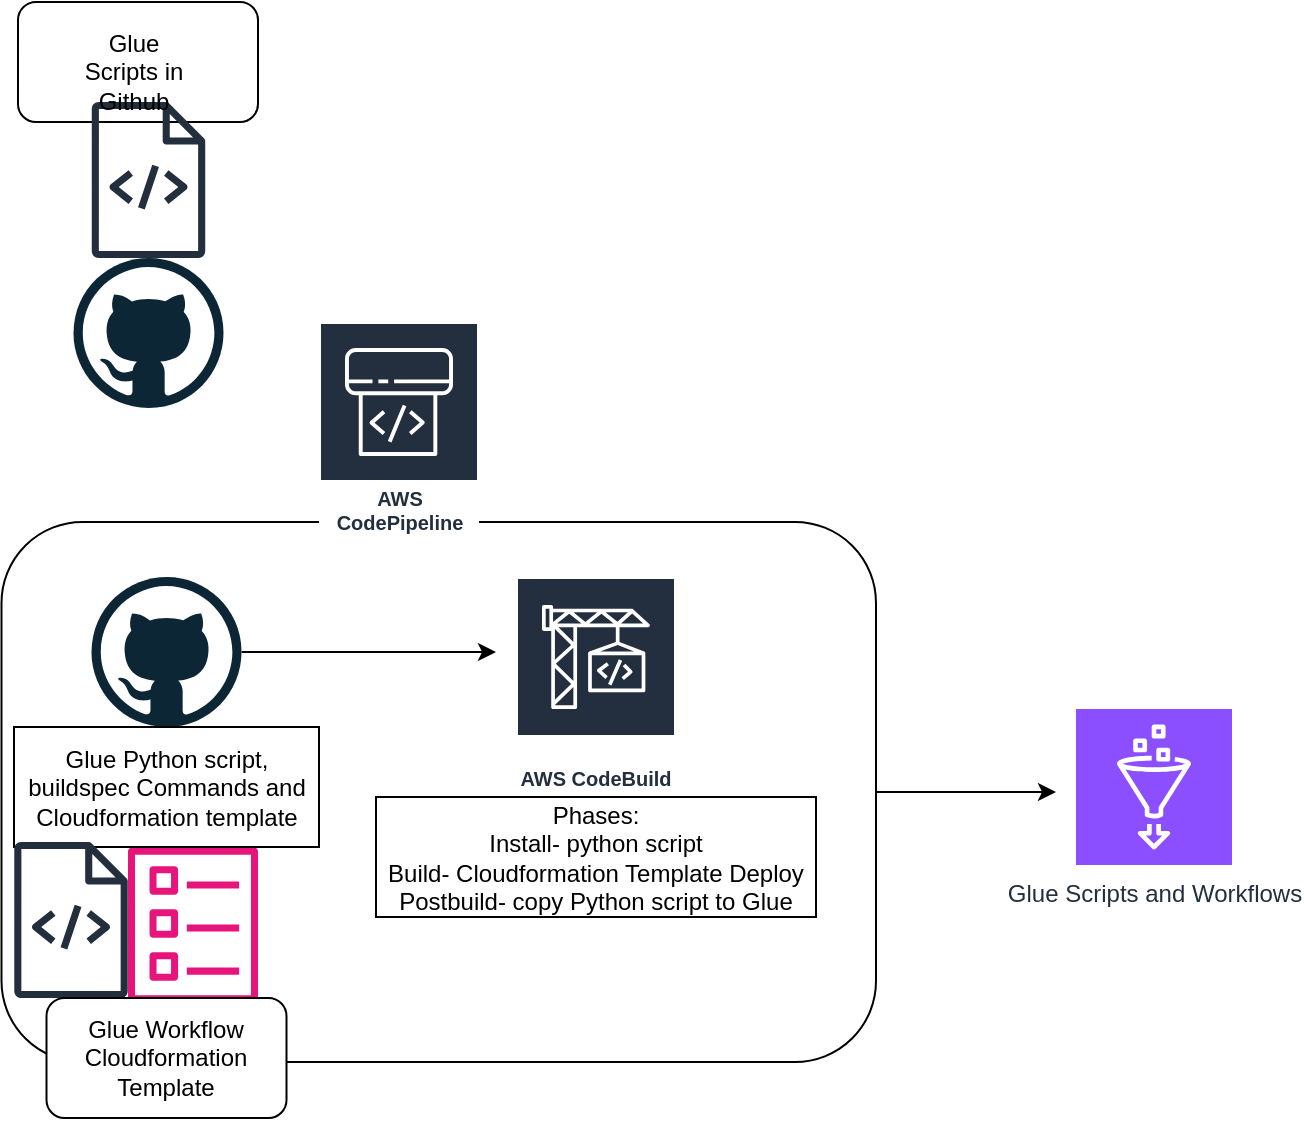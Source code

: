 <mxfile version="24.0.0" type="github">
  <diagram name="Page-1" id="hjqz-s7agjdwuwA-WYH3">
    <mxGraphModel dx="1372" dy="1846" grid="1" gridSize="10" guides="1" tooltips="1" connect="1" arrows="1" fold="1" page="1" pageScale="1" pageWidth="850" pageHeight="1100" math="0" shadow="0">
      <root>
        <mxCell id="0" />
        <mxCell id="1" parent="0" />
        <mxCell id="yojlliRYT3ahLuMwwNW5-14" value="" style="rounded=1;whiteSpace=wrap;html=1;" vertex="1" parent="1">
          <mxGeometry x="51" y="-80" width="120" height="60" as="geometry" />
        </mxCell>
        <mxCell id="yojlliRYT3ahLuMwwNW5-18" style="edgeStyle=orthogonalEdgeStyle;rounded=0;orthogonalLoop=1;jettySize=auto;html=1;" edge="1" parent="1" source="yojlliRYT3ahLuMwwNW5-10">
          <mxGeometry relative="1" as="geometry">
            <mxPoint x="570" y="315" as="targetPoint" />
          </mxGeometry>
        </mxCell>
        <mxCell id="yojlliRYT3ahLuMwwNW5-10" value="" style="rounded=1;whiteSpace=wrap;html=1;" vertex="1" parent="1">
          <mxGeometry x="42.75" y="180" width="437.25" height="270" as="geometry" />
        </mxCell>
        <mxCell id="yojlliRYT3ahLuMwwNW5-1" value="AWS CodeBuild" style="sketch=0;outlineConnect=0;fontColor=#232F3E;gradientColor=none;strokeColor=#ffffff;fillColor=#232F3E;dashed=0;verticalLabelPosition=middle;verticalAlign=bottom;align=center;html=1;whiteSpace=wrap;fontSize=10;fontStyle=1;spacing=3;shape=mxgraph.aws4.productIcon;prIcon=mxgraph.aws4.codebuild;" vertex="1" parent="1">
          <mxGeometry x="300" y="207.5" width="80" height="110" as="geometry" />
        </mxCell>
        <mxCell id="yojlliRYT3ahLuMwwNW5-2" value="" style="sketch=0;outlineConnect=0;fontColor=#232F3E;gradientColor=none;fillColor=#E7157B;strokeColor=none;dashed=0;verticalLabelPosition=bottom;verticalAlign=top;align=center;html=1;fontSize=12;fontStyle=0;aspect=fixed;pointerEvents=1;shape=mxgraph.aws4.template;" vertex="1" parent="1">
          <mxGeometry x="106" y="342.5" width="65" height="78" as="geometry" />
        </mxCell>
        <mxCell id="yojlliRYT3ahLuMwwNW5-9" style="edgeStyle=orthogonalEdgeStyle;rounded=0;orthogonalLoop=1;jettySize=auto;html=1;" edge="1" parent="1" source="yojlliRYT3ahLuMwwNW5-3">
          <mxGeometry relative="1" as="geometry">
            <mxPoint x="290" y="245" as="targetPoint" />
          </mxGeometry>
        </mxCell>
        <mxCell id="yojlliRYT3ahLuMwwNW5-3" value="" style="dashed=0;outlineConnect=0;html=1;align=center;labelPosition=center;verticalLabelPosition=bottom;verticalAlign=top;shape=mxgraph.weblogos.github" vertex="1" parent="1">
          <mxGeometry x="87.75" y="207.5" width="75" height="75" as="geometry" />
        </mxCell>
        <mxCell id="yojlliRYT3ahLuMwwNW5-4" value="Glue Python script, buildspec Commands and Cloudformation template" style="rounded=0;whiteSpace=wrap;html=1;" vertex="1" parent="1">
          <mxGeometry x="49" y="282.5" width="152.5" height="60" as="geometry" />
        </mxCell>
        <mxCell id="yojlliRYT3ahLuMwwNW5-5" value="&lt;div&gt;Phases:&lt;/div&gt;&lt;div&gt;Install- python script&lt;/div&gt;&lt;div&gt;Build- Cloudformation Template Deploy&lt;br&gt;&lt;/div&gt;&lt;div&gt;Postbuild- copy Python script to Glue&lt;br&gt;&lt;/div&gt;" style="rounded=0;whiteSpace=wrap;html=1;" vertex="1" parent="1">
          <mxGeometry x="230" y="317.5" width="220" height="60" as="geometry" />
        </mxCell>
        <mxCell id="yojlliRYT3ahLuMwwNW5-6" value="" style="sketch=0;outlineConnect=0;fontColor=#232F3E;gradientColor=none;fillColor=#232F3D;strokeColor=none;dashed=0;verticalLabelPosition=bottom;verticalAlign=top;align=center;html=1;fontSize=12;fontStyle=0;aspect=fixed;pointerEvents=1;shape=mxgraph.aws4.source_code;" vertex="1" parent="1">
          <mxGeometry x="49" y="340" width="57" height="78" as="geometry" />
        </mxCell>
        <mxCell id="yojlliRYT3ahLuMwwNW5-8" value="AWS CodePipeline" style="sketch=0;outlineConnect=0;fontColor=#232F3E;gradientColor=none;strokeColor=#ffffff;fillColor=#232F3E;dashed=0;verticalLabelPosition=middle;verticalAlign=bottom;align=center;html=1;whiteSpace=wrap;fontSize=10;fontStyle=1;spacing=3;shape=mxgraph.aws4.productIcon;prIcon=mxgraph.aws4.codepipeline;" vertex="1" parent="1">
          <mxGeometry x="201.5" y="80" width="80" height="110" as="geometry" />
        </mxCell>
        <mxCell id="yojlliRYT3ahLuMwwNW5-11" value="" style="dashed=0;outlineConnect=0;html=1;align=center;labelPosition=center;verticalLabelPosition=bottom;verticalAlign=top;shape=mxgraph.weblogos.github" vertex="1" parent="1">
          <mxGeometry x="78.75" y="48" width="75" height="75" as="geometry" />
        </mxCell>
        <mxCell id="yojlliRYT3ahLuMwwNW5-12" value="" style="sketch=0;outlineConnect=0;fontColor=#232F3E;gradientColor=none;fillColor=#232F3D;strokeColor=none;dashed=0;verticalLabelPosition=bottom;verticalAlign=top;align=center;html=1;fontSize=12;fontStyle=0;aspect=fixed;pointerEvents=1;shape=mxgraph.aws4.source_code;" vertex="1" parent="1">
          <mxGeometry x="87.75" y="-30" width="57" height="78" as="geometry" />
        </mxCell>
        <mxCell id="yojlliRYT3ahLuMwwNW5-13" value="Glue Scripts in Github" style="text;html=1;align=center;verticalAlign=middle;whiteSpace=wrap;rounded=0;" vertex="1" parent="1">
          <mxGeometry x="78.75" y="-60" width="60" height="30" as="geometry" />
        </mxCell>
        <mxCell id="yojlliRYT3ahLuMwwNW5-15" value="Glue Workflow Cloudformation Template" style="rounded=1;whiteSpace=wrap;html=1;" vertex="1" parent="1">
          <mxGeometry x="65.25" y="418" width="120" height="60" as="geometry" />
        </mxCell>
        <mxCell id="yojlliRYT3ahLuMwwNW5-17" value="Glue Scripts and Workflows" style="sketch=0;points=[[0,0,0],[0.25,0,0],[0.5,0,0],[0.75,0,0],[1,0,0],[0,1,0],[0.25,1,0],[0.5,1,0],[0.75,1,0],[1,1,0],[0,0.25,0],[0,0.5,0],[0,0.75,0],[1,0.25,0],[1,0.5,0],[1,0.75,0]];outlineConnect=0;fontColor=#232F3E;fillColor=#8C4FFF;strokeColor=#ffffff;dashed=0;verticalLabelPosition=bottom;verticalAlign=top;align=center;html=1;fontSize=12;fontStyle=0;aspect=fixed;shape=mxgraph.aws4.resourceIcon;resIcon=mxgraph.aws4.glue;" vertex="1" parent="1">
          <mxGeometry x="580" y="273.5" width="78" height="78" as="geometry" />
        </mxCell>
      </root>
    </mxGraphModel>
  </diagram>
</mxfile>
